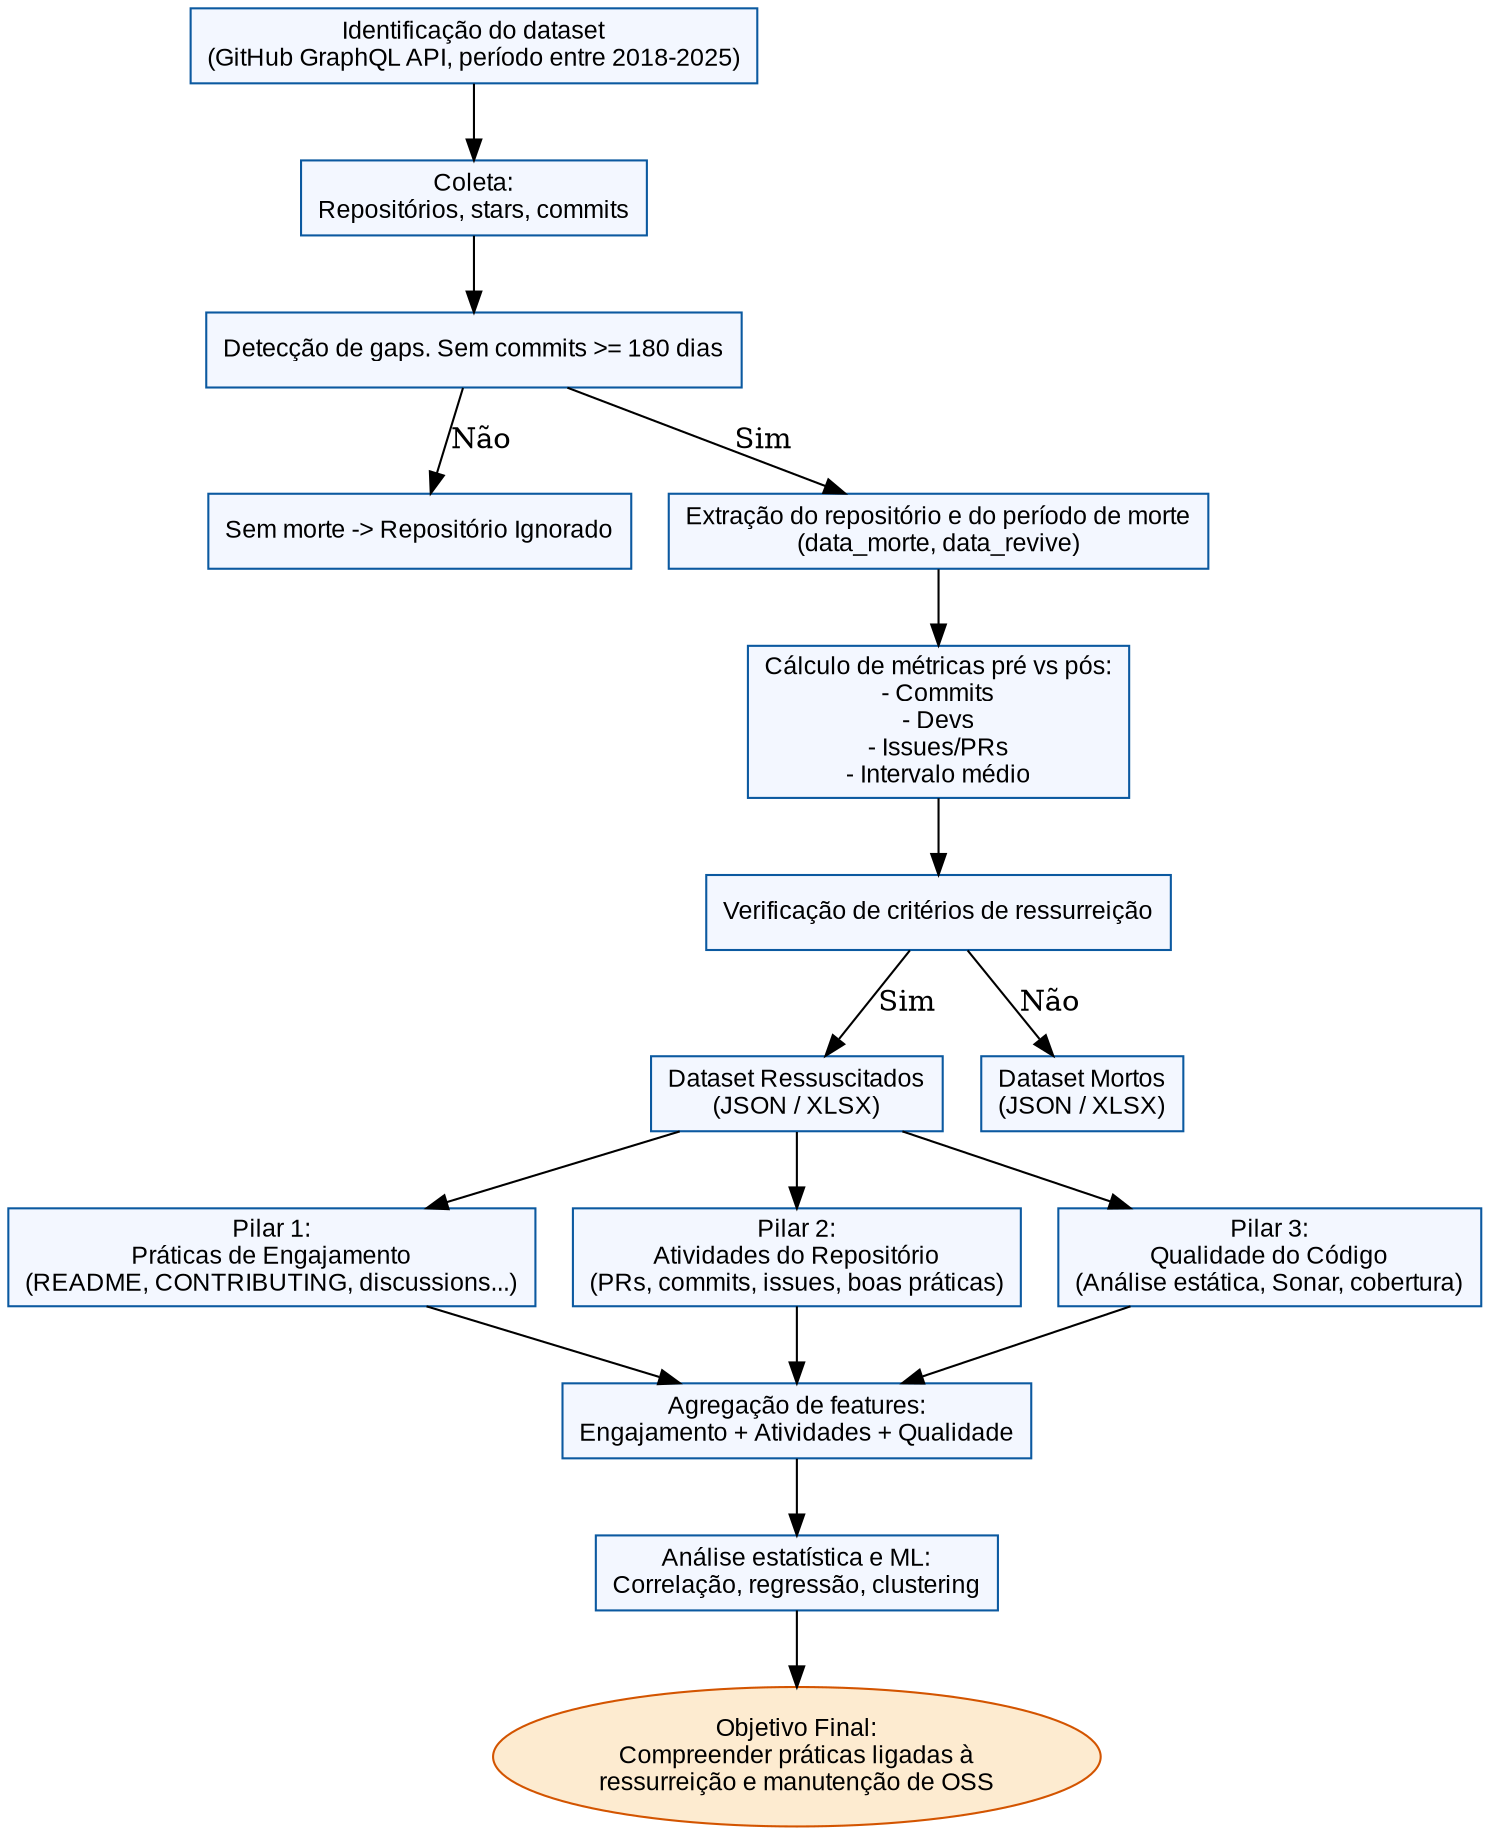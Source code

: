 digraph Process {
  rankdir=TB;
  node [shape=box, style=rounded, color="#0b59a0", fontname="Arial", fontsize=12, fillcolor="#f3f7ff", style=filled];

  Start    [label="Identificação do dataset\n(GitHub GraphQL API, período entre 2018-2025)"];
  Collect  [label="Coleta:\nRepositórios, stars, commits"];
  Detect   [label="Detecção de gaps. Sem commits >= 180 dias"];
  NoDeath  [label="Sem morte -> Repositório Ignorado"];
  Death    [label="Extração do repositório e do período de morte\n(data_morte, data_revive)"];
  Metrics  [label="Cálculo de métricas pré vs pós:\n- Commits\n- Devs\n- Issues/PRs\n- Intervalo médio"];
  Check    [label="Verificação de critérios de ressurreição"];
  ResYes   [label="Dataset Ressuscitados\n(JSON / XLSX)"];
  ResNo    [label="Dataset Mortos\n(JSON / XLSX)"];

  P1       [label="Pilar 1:\nPráticas de Engajamento\n(README, CONTRIBUTING, discussions...)"];
  P2       [label="Pilar 2:\nAtividades do Repositório\n(PRs, commits, issues, boas práticas)"];
  P3       [label="Pilar 3:\nQualidade do Código\n(Análise estática, Sonar, cobertura)"];

  Agg      [label="Agregação de features:\nEngajamento + Atividades + Qualidade"];
  Analyze  [label="Análise estatística e ML:\nCorrelação, regressão, clustering"];

  Output   [label="Objetivo Final:\nCompreender práticas ligadas à\nressurreição e manutenção de OSS", shape=ellipse, color="#d35400", fillcolor="#fdebd0"];

  Start -> Collect -> Detect;
  Detect -> NoDeath [label="Não"];
  Detect -> Death   [label="Sim"];
  Death -> Metrics -> Check;
  Check -> ResYes   [label="Sim"];
  Check -> ResNo    [label="Não"];

  ResYes -> P1;
  ResYes -> P2;
  ResYes -> P3;

  P1 -> Agg;
  P2 -> Agg;
  P3 -> Agg;

  Agg -> Analyze -> Output;
}
